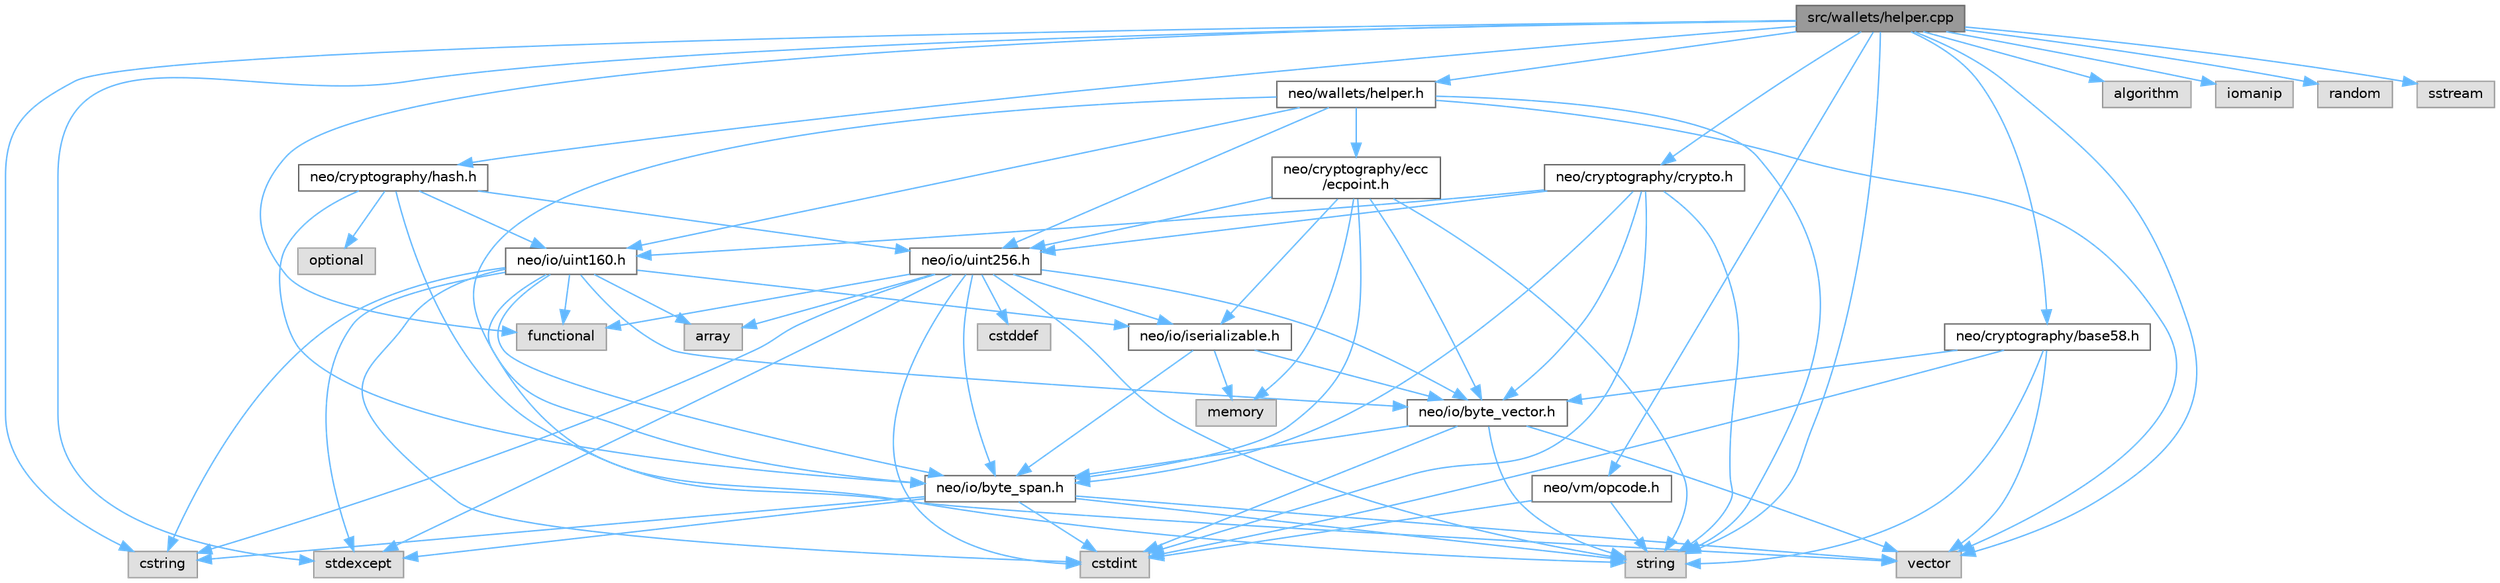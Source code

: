 digraph "src/wallets/helper.cpp"
{
 // LATEX_PDF_SIZE
  bgcolor="transparent";
  edge [fontname=Helvetica,fontsize=10,labelfontname=Helvetica,labelfontsize=10];
  node [fontname=Helvetica,fontsize=10,shape=box,height=0.2,width=0.4];
  Node1 [id="Node000001",label="src/wallets/helper.cpp",height=0.2,width=0.4,color="gray40", fillcolor="grey60", style="filled", fontcolor="black",tooltip=" "];
  Node1 -> Node2 [id="edge75_Node000001_Node000002",color="steelblue1",style="solid",tooltip=" "];
  Node2 [id="Node000002",label="neo/cryptography/base58.h",height=0.2,width=0.4,color="grey40", fillcolor="white", style="filled",URL="$base58_8h.html",tooltip=" "];
  Node2 -> Node3 [id="edge76_Node000002_Node000003",color="steelblue1",style="solid",tooltip=" "];
  Node3 [id="Node000003",label="neo/io/byte_vector.h",height=0.2,width=0.4,color="grey40", fillcolor="white", style="filled",URL="$io_2byte__vector_8h.html",tooltip=" "];
  Node3 -> Node4 [id="edge77_Node000003_Node000004",color="steelblue1",style="solid",tooltip=" "];
  Node4 [id="Node000004",label="neo/io/byte_span.h",height=0.2,width=0.4,color="grey40", fillcolor="white", style="filled",URL="$io_2byte__span_8h.html",tooltip=" "];
  Node4 -> Node5 [id="edge78_Node000004_Node000005",color="steelblue1",style="solid",tooltip=" "];
  Node5 [id="Node000005",label="cstdint",height=0.2,width=0.4,color="grey60", fillcolor="#E0E0E0", style="filled",tooltip=" "];
  Node4 -> Node6 [id="edge79_Node000004_Node000006",color="steelblue1",style="solid",tooltip=" "];
  Node6 [id="Node000006",label="cstring",height=0.2,width=0.4,color="grey60", fillcolor="#E0E0E0", style="filled",tooltip=" "];
  Node4 -> Node7 [id="edge80_Node000004_Node000007",color="steelblue1",style="solid",tooltip=" "];
  Node7 [id="Node000007",label="stdexcept",height=0.2,width=0.4,color="grey60", fillcolor="#E0E0E0", style="filled",tooltip=" "];
  Node4 -> Node8 [id="edge81_Node000004_Node000008",color="steelblue1",style="solid",tooltip=" "];
  Node8 [id="Node000008",label="string",height=0.2,width=0.4,color="grey60", fillcolor="#E0E0E0", style="filled",tooltip=" "];
  Node4 -> Node9 [id="edge82_Node000004_Node000009",color="steelblue1",style="solid",tooltip=" "];
  Node9 [id="Node000009",label="vector",height=0.2,width=0.4,color="grey60", fillcolor="#E0E0E0", style="filled",tooltip=" "];
  Node3 -> Node5 [id="edge83_Node000003_Node000005",color="steelblue1",style="solid",tooltip=" "];
  Node3 -> Node8 [id="edge84_Node000003_Node000008",color="steelblue1",style="solid",tooltip=" "];
  Node3 -> Node9 [id="edge85_Node000003_Node000009",color="steelblue1",style="solid",tooltip=" "];
  Node2 -> Node5 [id="edge86_Node000002_Node000005",color="steelblue1",style="solid",tooltip=" "];
  Node2 -> Node8 [id="edge87_Node000002_Node000008",color="steelblue1",style="solid",tooltip=" "];
  Node2 -> Node9 [id="edge88_Node000002_Node000009",color="steelblue1",style="solid",tooltip=" "];
  Node1 -> Node10 [id="edge89_Node000001_Node000010",color="steelblue1",style="solid",tooltip=" "];
  Node10 [id="Node000010",label="neo/cryptography/crypto.h",height=0.2,width=0.4,color="grey40", fillcolor="white", style="filled",URL="$crypto_8h.html",tooltip=" "];
  Node10 -> Node4 [id="edge90_Node000010_Node000004",color="steelblue1",style="solid",tooltip=" "];
  Node10 -> Node3 [id="edge91_Node000010_Node000003",color="steelblue1",style="solid",tooltip=" "];
  Node10 -> Node11 [id="edge92_Node000010_Node000011",color="steelblue1",style="solid",tooltip=" "];
  Node11 [id="Node000011",label="neo/io/uint160.h",height=0.2,width=0.4,color="grey40", fillcolor="white", style="filled",URL="$uint160_8h.html",tooltip=" "];
  Node11 -> Node4 [id="edge93_Node000011_Node000004",color="steelblue1",style="solid",tooltip=" "];
  Node11 -> Node3 [id="edge94_Node000011_Node000003",color="steelblue1",style="solid",tooltip=" "];
  Node11 -> Node12 [id="edge95_Node000011_Node000012",color="steelblue1",style="solid",tooltip=" "];
  Node12 [id="Node000012",label="neo/io/iserializable.h",height=0.2,width=0.4,color="grey40", fillcolor="white", style="filled",URL="$iserializable_8h.html",tooltip=" "];
  Node12 -> Node4 [id="edge96_Node000012_Node000004",color="steelblue1",style="solid",tooltip=" "];
  Node12 -> Node3 [id="edge97_Node000012_Node000003",color="steelblue1",style="solid",tooltip=" "];
  Node12 -> Node13 [id="edge98_Node000012_Node000013",color="steelblue1",style="solid",tooltip=" "];
  Node13 [id="Node000013",label="memory",height=0.2,width=0.4,color="grey60", fillcolor="#E0E0E0", style="filled",tooltip=" "];
  Node11 -> Node14 [id="edge99_Node000011_Node000014",color="steelblue1",style="solid",tooltip=" "];
  Node14 [id="Node000014",label="array",height=0.2,width=0.4,color="grey60", fillcolor="#E0E0E0", style="filled",tooltip=" "];
  Node11 -> Node5 [id="edge100_Node000011_Node000005",color="steelblue1",style="solid",tooltip=" "];
  Node11 -> Node6 [id="edge101_Node000011_Node000006",color="steelblue1",style="solid",tooltip=" "];
  Node11 -> Node15 [id="edge102_Node000011_Node000015",color="steelblue1",style="solid",tooltip=" "];
  Node15 [id="Node000015",label="functional",height=0.2,width=0.4,color="grey60", fillcolor="#E0E0E0", style="filled",tooltip=" "];
  Node11 -> Node7 [id="edge103_Node000011_Node000007",color="steelblue1",style="solid",tooltip=" "];
  Node11 -> Node8 [id="edge104_Node000011_Node000008",color="steelblue1",style="solid",tooltip=" "];
  Node10 -> Node16 [id="edge105_Node000010_Node000016",color="steelblue1",style="solid",tooltip=" "];
  Node16 [id="Node000016",label="neo/io/uint256.h",height=0.2,width=0.4,color="grey40", fillcolor="white", style="filled",URL="$uint256_8h.html",tooltip=" "];
  Node16 -> Node4 [id="edge106_Node000016_Node000004",color="steelblue1",style="solid",tooltip=" "];
  Node16 -> Node3 [id="edge107_Node000016_Node000003",color="steelblue1",style="solid",tooltip=" "];
  Node16 -> Node12 [id="edge108_Node000016_Node000012",color="steelblue1",style="solid",tooltip=" "];
  Node16 -> Node14 [id="edge109_Node000016_Node000014",color="steelblue1",style="solid",tooltip=" "];
  Node16 -> Node17 [id="edge110_Node000016_Node000017",color="steelblue1",style="solid",tooltip=" "];
  Node17 [id="Node000017",label="cstddef",height=0.2,width=0.4,color="grey60", fillcolor="#E0E0E0", style="filled",tooltip=" "];
  Node16 -> Node5 [id="edge111_Node000016_Node000005",color="steelblue1",style="solid",tooltip=" "];
  Node16 -> Node6 [id="edge112_Node000016_Node000006",color="steelblue1",style="solid",tooltip=" "];
  Node16 -> Node15 [id="edge113_Node000016_Node000015",color="steelblue1",style="solid",tooltip=" "];
  Node16 -> Node7 [id="edge114_Node000016_Node000007",color="steelblue1",style="solid",tooltip=" "];
  Node16 -> Node8 [id="edge115_Node000016_Node000008",color="steelblue1",style="solid",tooltip=" "];
  Node10 -> Node5 [id="edge116_Node000010_Node000005",color="steelblue1",style="solid",tooltip=" "];
  Node10 -> Node8 [id="edge117_Node000010_Node000008",color="steelblue1",style="solid",tooltip=" "];
  Node1 -> Node18 [id="edge118_Node000001_Node000018",color="steelblue1",style="solid",tooltip=" "];
  Node18 [id="Node000018",label="neo/cryptography/hash.h",height=0.2,width=0.4,color="grey40", fillcolor="white", style="filled",URL="$hash_8h.html",tooltip=" "];
  Node18 -> Node4 [id="edge119_Node000018_Node000004",color="steelblue1",style="solid",tooltip=" "];
  Node18 -> Node11 [id="edge120_Node000018_Node000011",color="steelblue1",style="solid",tooltip=" "];
  Node18 -> Node16 [id="edge121_Node000018_Node000016",color="steelblue1",style="solid",tooltip=" "];
  Node18 -> Node19 [id="edge122_Node000018_Node000019",color="steelblue1",style="solid",tooltip=" "];
  Node19 [id="Node000019",label="optional",height=0.2,width=0.4,color="grey60", fillcolor="#E0E0E0", style="filled",tooltip=" "];
  Node18 -> Node9 [id="edge123_Node000018_Node000009",color="steelblue1",style="solid",tooltip=" "];
  Node1 -> Node20 [id="edge124_Node000001_Node000020",color="steelblue1",style="solid",tooltip=" "];
  Node20 [id="Node000020",label="neo/vm/opcode.h",height=0.2,width=0.4,color="grey40", fillcolor="white", style="filled",URL="$opcode_8h.html",tooltip=" "];
  Node20 -> Node5 [id="edge125_Node000020_Node000005",color="steelblue1",style="solid",tooltip=" "];
  Node20 -> Node8 [id="edge126_Node000020_Node000008",color="steelblue1",style="solid",tooltip=" "];
  Node1 -> Node21 [id="edge127_Node000001_Node000021",color="steelblue1",style="solid",tooltip=" "];
  Node21 [id="Node000021",label="neo/wallets/helper.h",height=0.2,width=0.4,color="grey40", fillcolor="white", style="filled",URL="$helper_8h.html",tooltip=" "];
  Node21 -> Node22 [id="edge128_Node000021_Node000022",color="steelblue1",style="solid",tooltip=" "];
  Node22 [id="Node000022",label="neo/cryptography/ecc\l/ecpoint.h",height=0.2,width=0.4,color="grey40", fillcolor="white", style="filled",URL="$ecpoint_8h.html",tooltip=" "];
  Node22 -> Node4 [id="edge129_Node000022_Node000004",color="steelblue1",style="solid",tooltip=" "];
  Node22 -> Node3 [id="edge130_Node000022_Node000003",color="steelblue1",style="solid",tooltip=" "];
  Node22 -> Node12 [id="edge131_Node000022_Node000012",color="steelblue1",style="solid",tooltip=" "];
  Node22 -> Node16 [id="edge132_Node000022_Node000016",color="steelblue1",style="solid",tooltip=" "];
  Node22 -> Node13 [id="edge133_Node000022_Node000013",color="steelblue1",style="solid",tooltip=" "];
  Node22 -> Node8 [id="edge134_Node000022_Node000008",color="steelblue1",style="solid",tooltip=" "];
  Node21 -> Node4 [id="edge135_Node000021_Node000004",color="steelblue1",style="solid",tooltip=" "];
  Node21 -> Node11 [id="edge136_Node000021_Node000011",color="steelblue1",style="solid",tooltip=" "];
  Node21 -> Node16 [id="edge137_Node000021_Node000016",color="steelblue1",style="solid",tooltip=" "];
  Node21 -> Node8 [id="edge138_Node000021_Node000008",color="steelblue1",style="solid",tooltip=" "];
  Node21 -> Node9 [id="edge139_Node000021_Node000009",color="steelblue1",style="solid",tooltip=" "];
  Node1 -> Node23 [id="edge140_Node000001_Node000023",color="steelblue1",style="solid",tooltip=" "];
  Node23 [id="Node000023",label="algorithm",height=0.2,width=0.4,color="grey60", fillcolor="#E0E0E0", style="filled",tooltip=" "];
  Node1 -> Node6 [id="edge141_Node000001_Node000006",color="steelblue1",style="solid",tooltip=" "];
  Node1 -> Node15 [id="edge142_Node000001_Node000015",color="steelblue1",style="solid",tooltip=" "];
  Node1 -> Node24 [id="edge143_Node000001_Node000024",color="steelblue1",style="solid",tooltip=" "];
  Node24 [id="Node000024",label="iomanip",height=0.2,width=0.4,color="grey60", fillcolor="#E0E0E0", style="filled",tooltip=" "];
  Node1 -> Node25 [id="edge144_Node000001_Node000025",color="steelblue1",style="solid",tooltip=" "];
  Node25 [id="Node000025",label="random",height=0.2,width=0.4,color="grey60", fillcolor="#E0E0E0", style="filled",tooltip=" "];
  Node1 -> Node26 [id="edge145_Node000001_Node000026",color="steelblue1",style="solid",tooltip=" "];
  Node26 [id="Node000026",label="sstream",height=0.2,width=0.4,color="grey60", fillcolor="#E0E0E0", style="filled",tooltip=" "];
  Node1 -> Node7 [id="edge146_Node000001_Node000007",color="steelblue1",style="solid",tooltip=" "];
  Node1 -> Node8 [id="edge147_Node000001_Node000008",color="steelblue1",style="solid",tooltip=" "];
  Node1 -> Node9 [id="edge148_Node000001_Node000009",color="steelblue1",style="solid",tooltip=" "];
}
